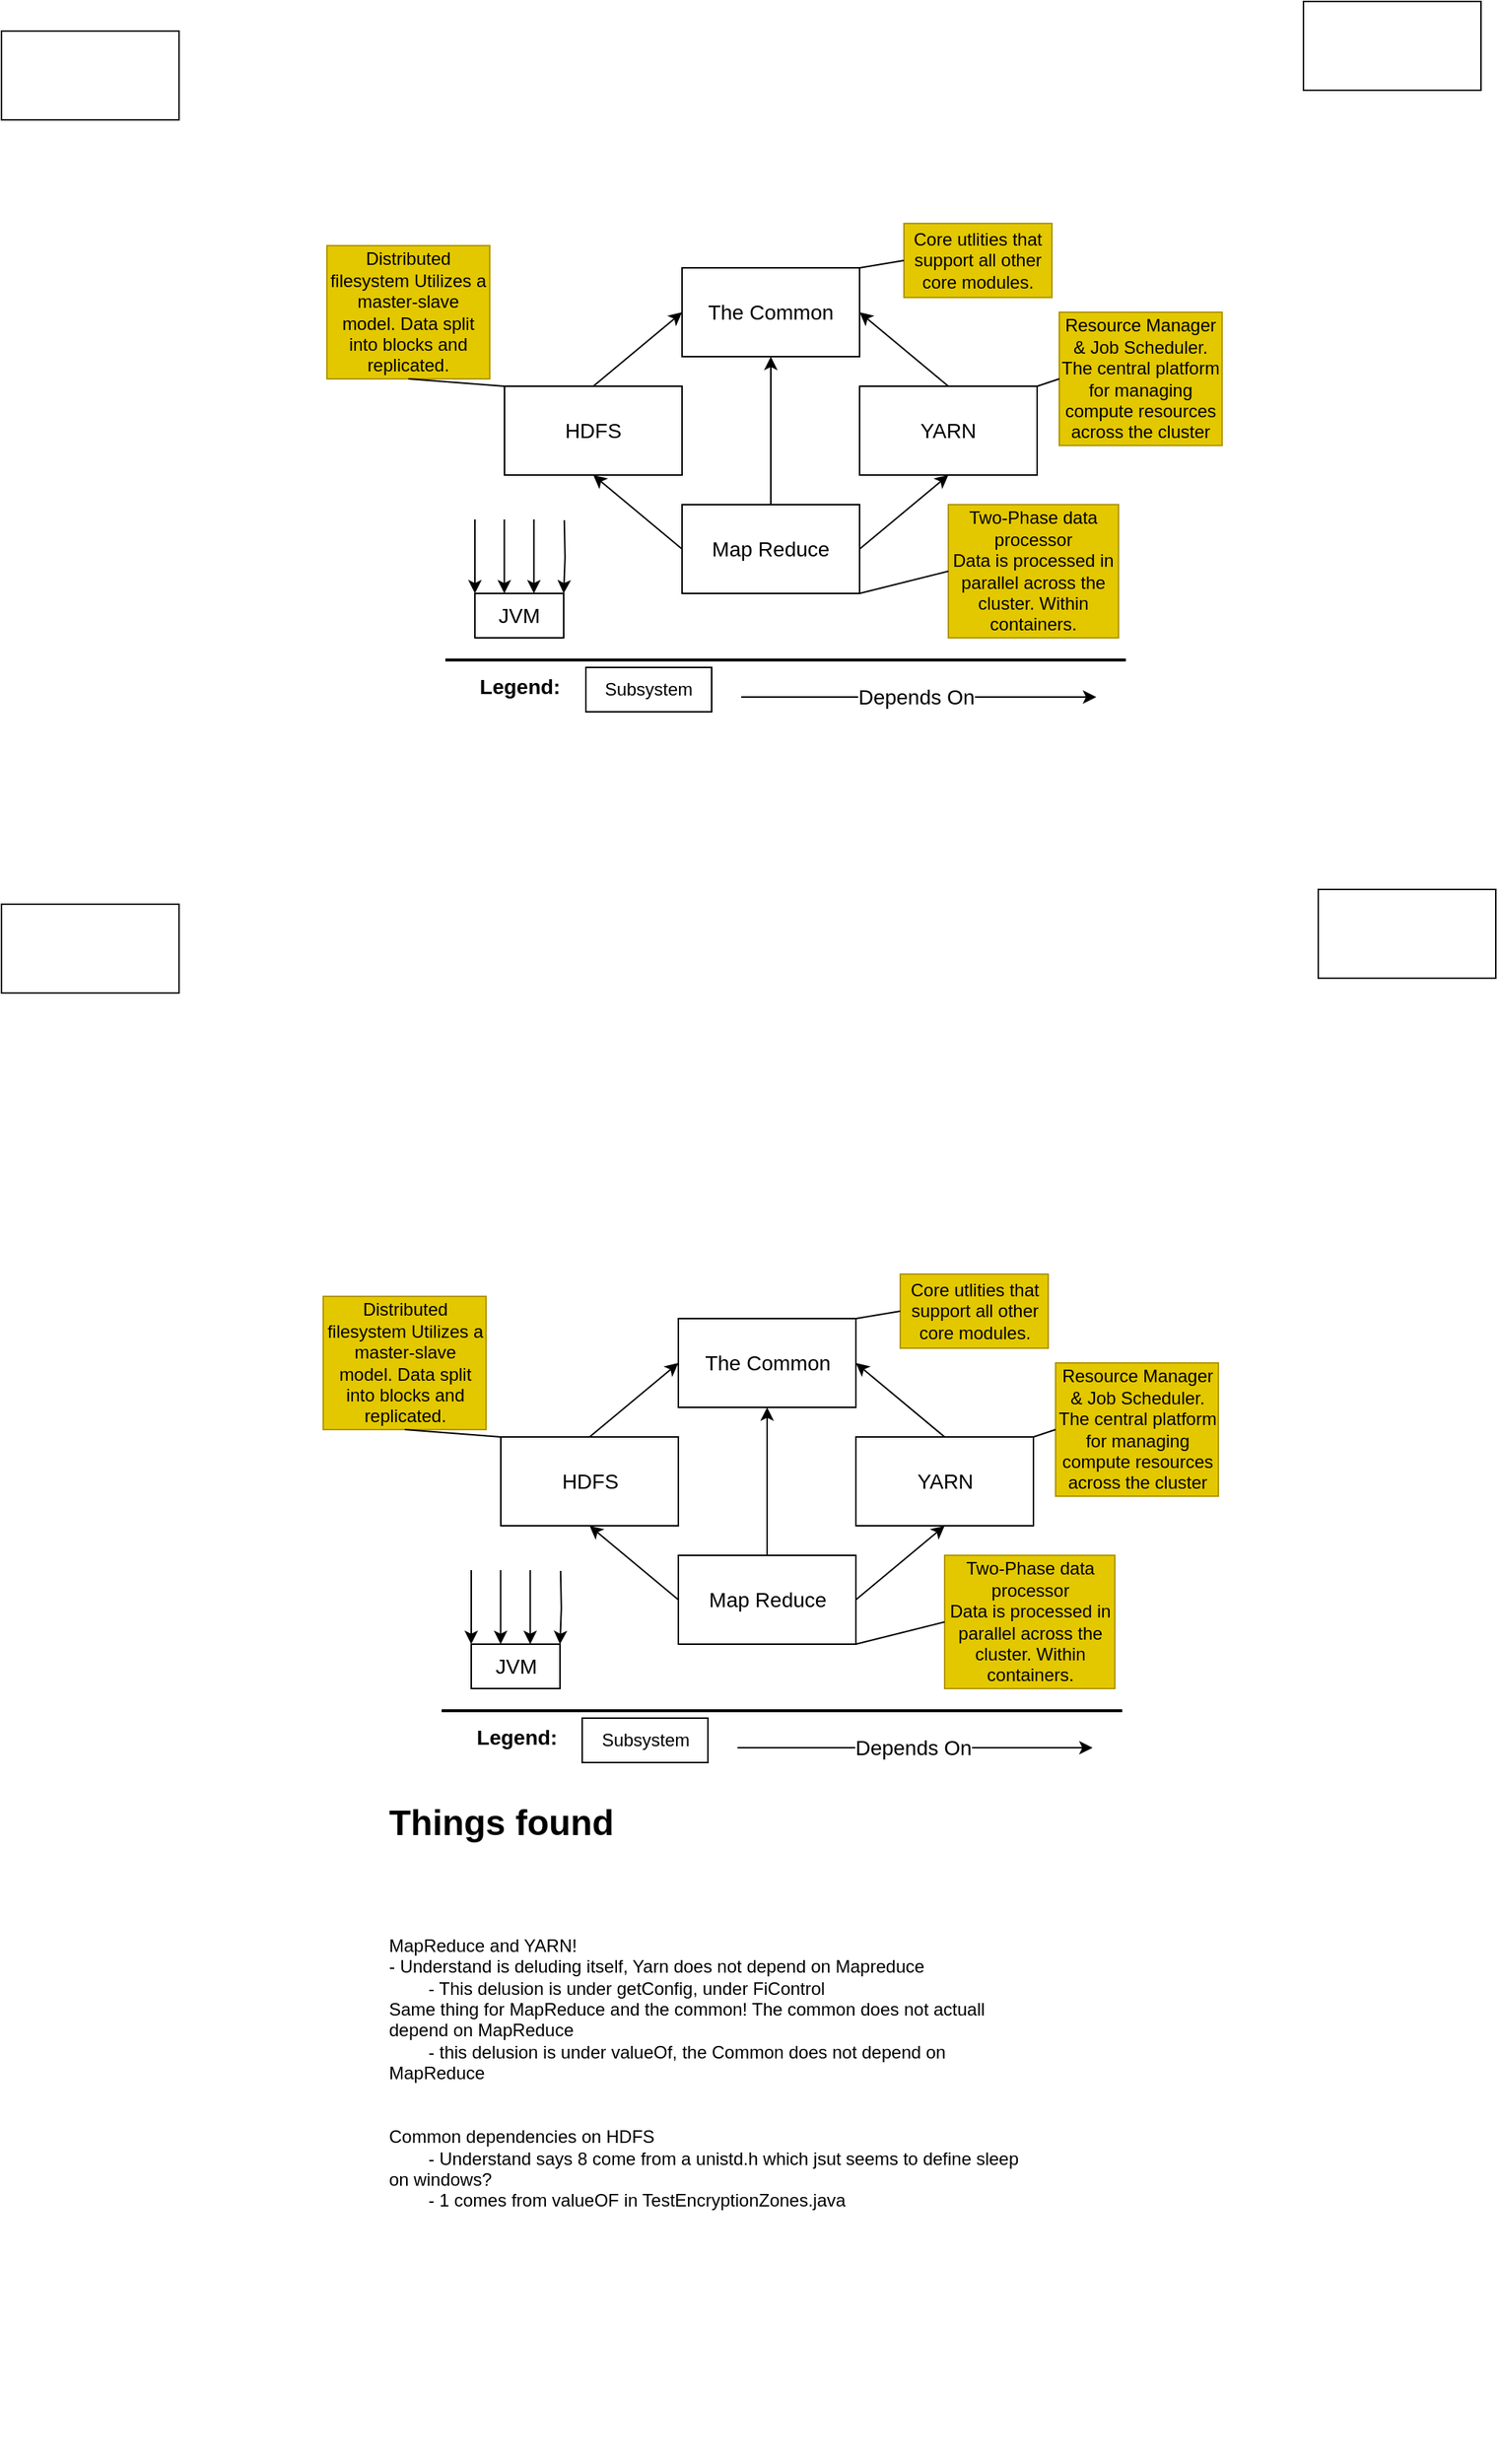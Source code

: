 <mxfile version="28.2.8">
  <diagram name="Page-1" id="MzGk4BcChYRworbhnkPF">
    <mxGraphModel dx="1833" dy="529" grid="1" gridSize="10" guides="1" tooltips="1" connect="1" arrows="1" fold="1" page="1" pageScale="1" pageWidth="850" pageHeight="1100" math="0" shadow="0">
      <root>
        <mxCell id="0" />
        <mxCell id="1" parent="0" />
        <mxCell id="ZaElphzleGRasvH2uKY7-1" value="&lt;font style=&quot;font-size: 14px;&quot;&gt;The Common&lt;/font&gt;" style="rounded=0;whiteSpace=wrap;html=1;" parent="1" vertex="1">
          <mxGeometry x="380" y="220" width="120" height="60" as="geometry" />
        </mxCell>
        <mxCell id="ZaElphzleGRasvH2uKY7-2" value="&lt;font style=&quot;font-size: 14px;&quot;&gt;HDFS&lt;/font&gt;" style="rounded=0;whiteSpace=wrap;html=1;" parent="1" vertex="1">
          <mxGeometry x="260" y="300" width="120" height="60" as="geometry" />
        </mxCell>
        <mxCell id="ZaElphzleGRasvH2uKY7-3" value="&lt;font style=&quot;font-size: 14px;&quot;&gt;YARN&lt;/font&gt;" style="rounded=0;whiteSpace=wrap;html=1;" parent="1" vertex="1">
          <mxGeometry x="500" y="300" width="120" height="60" as="geometry" />
        </mxCell>
        <mxCell id="ZaElphzleGRasvH2uKY7-7" value="&lt;font style=&quot;font-size: 14px;&quot;&gt;Map Reduce&lt;/font&gt;" style="rounded=0;whiteSpace=wrap;html=1;" parent="1" vertex="1">
          <mxGeometry x="380" y="380" width="120" height="60" as="geometry" />
        </mxCell>
        <mxCell id="ZaElphzleGRasvH2uKY7-13" value="" style="endArrow=classic;html=1;rounded=0;entryX=0.5;entryY=1;entryDx=0;entryDy=0;" parent="1" source="ZaElphzleGRasvH2uKY7-7" target="ZaElphzleGRasvH2uKY7-1" edge="1">
          <mxGeometry width="50" height="50" relative="1" as="geometry">
            <mxPoint x="410" y="420" as="sourcePoint" />
            <mxPoint x="460" y="370" as="targetPoint" />
          </mxGeometry>
        </mxCell>
        <mxCell id="ZaElphzleGRasvH2uKY7-14" value="" style="line;strokeWidth=2;html=1;" parent="1" vertex="1">
          <mxGeometry x="220" y="480" width="460" height="10" as="geometry" />
        </mxCell>
        <mxCell id="ZaElphzleGRasvH2uKY7-15" value="&lt;font style=&quot;font-size: 14px;&quot;&gt;Legend:&lt;/font&gt;" style="text;strokeColor=none;fillColor=none;html=1;fontSize=24;fontStyle=1;verticalAlign=middle;align=center;" parent="1" vertex="1">
          <mxGeometry x="220" y="480" width="100" height="40" as="geometry" />
        </mxCell>
        <mxCell id="ZaElphzleGRasvH2uKY7-16" value="Subsystem" style="rounded=0;whiteSpace=wrap;html=1;" parent="1" vertex="1">
          <mxGeometry x="315" y="490" width="85" height="30" as="geometry" />
        </mxCell>
        <mxCell id="ZaElphzleGRasvH2uKY7-17" value="" style="endArrow=classic;html=1;rounded=0;" parent="1" edge="1">
          <mxGeometry width="50" height="50" relative="1" as="geometry">
            <mxPoint x="420" y="510" as="sourcePoint" />
            <mxPoint x="660" y="510" as="targetPoint" />
          </mxGeometry>
        </mxCell>
        <mxCell id="ZaElphzleGRasvH2uKY7-18" value="&lt;font style=&quot;font-size: 14px;&quot;&gt;Depends On&lt;/font&gt;" style="edgeLabel;html=1;align=center;verticalAlign=middle;resizable=0;points=[];" parent="ZaElphzleGRasvH2uKY7-17" vertex="1" connectable="0">
          <mxGeometry x="-0.015" relative="1" as="geometry">
            <mxPoint as="offset" />
          </mxGeometry>
        </mxCell>
        <mxCell id="vDSU7Jg6GCvEzzB5-tKR-2" value="Core utlities that support all other core modules." style="rounded=0;whiteSpace=wrap;html=1;fillColor=#e3c800;fontColor=#000000;strokeColor=#B09500;" parent="1" vertex="1">
          <mxGeometry x="530" y="190" width="100" height="50" as="geometry" />
        </mxCell>
        <mxCell id="vDSU7Jg6GCvEzzB5-tKR-3" value="" style="endArrow=none;html=1;rounded=0;entryX=0;entryY=0.5;entryDx=0;entryDy=0;" parent="1" target="vDSU7Jg6GCvEzzB5-tKR-2" edge="1">
          <mxGeometry width="50" height="50" relative="1" as="geometry">
            <mxPoint x="500" y="220" as="sourcePoint" />
            <mxPoint x="540" y="190" as="targetPoint" />
          </mxGeometry>
        </mxCell>
        <mxCell id="vDSU7Jg6GCvEzzB5-tKR-4" value="Resource Manager &amp;amp; Job Scheduler.&lt;div&gt;&lt;font&gt;The central platform for managing compute resources across the cluster&lt;/font&gt;&lt;/div&gt;" style="rounded=0;whiteSpace=wrap;html=1;fillColor=#e3c800;fontColor=#000000;strokeColor=#B09500;" parent="1" vertex="1">
          <mxGeometry x="635" y="250" width="110" height="90" as="geometry" />
        </mxCell>
        <mxCell id="vDSU7Jg6GCvEzzB5-tKR-5" value="" style="endArrow=none;html=1;rounded=0;exitX=1;exitY=0;exitDx=0;exitDy=0;entryX=0;entryY=0.5;entryDx=0;entryDy=0;" parent="1" source="ZaElphzleGRasvH2uKY7-3" target="vDSU7Jg6GCvEzzB5-tKR-4" edge="1">
          <mxGeometry width="50" height="50" relative="1" as="geometry">
            <mxPoint x="630" y="340" as="sourcePoint" />
            <mxPoint x="670" y="310" as="targetPoint" />
          </mxGeometry>
        </mxCell>
        <mxCell id="vDSU7Jg6GCvEzzB5-tKR-6" value="Distributed filesystem &lt;font&gt;&lt;font style=&quot;&quot;&gt;U&lt;/font&gt;&lt;font style=&quot;&quot;&gt;tilizes a master-slave model. Data split into blocks and replicated.&lt;/font&gt;&lt;/font&gt;" style="rounded=0;whiteSpace=wrap;html=1;fillColor=#e3c800;fontColor=#000000;strokeColor=#B09500;" parent="1" vertex="1">
          <mxGeometry x="140" y="205" width="110" height="90" as="geometry" />
        </mxCell>
        <mxCell id="vDSU7Jg6GCvEzzB5-tKR-7" value="" style="endArrow=none;html=1;rounded=0;entryX=0.5;entryY=1;entryDx=0;entryDy=0;exitX=0;exitY=0;exitDx=0;exitDy=0;" parent="1" source="ZaElphzleGRasvH2uKY7-2" target="vDSU7Jg6GCvEzzB5-tKR-6" edge="1">
          <mxGeometry width="50" height="50" relative="1" as="geometry">
            <mxPoint x="170" y="400" as="sourcePoint" />
            <mxPoint x="220" y="350" as="targetPoint" />
            <Array as="points" />
          </mxGeometry>
        </mxCell>
        <mxCell id="vDSU7Jg6GCvEzzB5-tKR-8" value="Two-Phase data processor&lt;div&gt;&lt;font&gt;Data is processed in parallel across the cluster. Within containers.&lt;/font&gt;&lt;/div&gt;" style="rounded=0;whiteSpace=wrap;html=1;fillColor=#e3c800;fontColor=#000000;strokeColor=#B09500;" parent="1" vertex="1">
          <mxGeometry x="560" y="380" width="115" height="90" as="geometry" />
        </mxCell>
        <mxCell id="vDSU7Jg6GCvEzzB5-tKR-9" value="" style="endArrow=none;html=1;rounded=0;entryX=1;entryY=1;entryDx=0;entryDy=0;exitX=0;exitY=0.5;exitDx=0;exitDy=0;" parent="1" source="vDSU7Jg6GCvEzzB5-tKR-8" target="ZaElphzleGRasvH2uKY7-7" edge="1">
          <mxGeometry width="50" height="50" relative="1" as="geometry">
            <mxPoint x="590" y="520" as="sourcePoint" />
            <mxPoint x="570" y="500" as="targetPoint" />
            <Array as="points" />
          </mxGeometry>
        </mxCell>
        <mxCell id="I_VBimmwqtJVKOZfFagT-1" value="" style="endArrow=classic;html=1;rounded=0;entryX=0.5;entryY=1;entryDx=0;entryDy=0;exitX=0;exitY=0.5;exitDx=0;exitDy=0;" parent="1" source="ZaElphzleGRasvH2uKY7-7" target="ZaElphzleGRasvH2uKY7-2" edge="1">
          <mxGeometry width="50" height="50" relative="1" as="geometry">
            <mxPoint x="280" y="480" as="sourcePoint" />
            <mxPoint x="330" y="430" as="targetPoint" />
          </mxGeometry>
        </mxCell>
        <mxCell id="I_VBimmwqtJVKOZfFagT-2" value="" style="endArrow=classic;html=1;rounded=0;entryX=0.5;entryY=1;entryDx=0;entryDy=0;exitX=1;exitY=0.5;exitDx=0;exitDy=0;" parent="1" source="ZaElphzleGRasvH2uKY7-7" target="ZaElphzleGRasvH2uKY7-3" edge="1">
          <mxGeometry width="50" height="50" relative="1" as="geometry">
            <mxPoint x="620" y="520" as="sourcePoint" />
            <mxPoint x="520" y="440" as="targetPoint" />
          </mxGeometry>
        </mxCell>
        <mxCell id="I_VBimmwqtJVKOZfFagT-3" value="" style="endArrow=classic;html=1;rounded=0;entryX=0;entryY=0.5;entryDx=0;entryDy=0;exitX=0.5;exitY=0;exitDx=0;exitDy=0;" parent="1" source="ZaElphzleGRasvH2uKY7-2" target="ZaElphzleGRasvH2uKY7-1" edge="1">
          <mxGeometry width="50" height="50" relative="1" as="geometry">
            <mxPoint x="410" y="360" as="sourcePoint" />
            <mxPoint x="310" y="280" as="targetPoint" />
          </mxGeometry>
        </mxCell>
        <mxCell id="I_VBimmwqtJVKOZfFagT-4" value="" style="endArrow=classic;html=1;rounded=0;entryX=1;entryY=0.5;entryDx=0;entryDy=0;exitX=0.5;exitY=0;exitDx=0;exitDy=0;" parent="1" source="ZaElphzleGRasvH2uKY7-3" target="ZaElphzleGRasvH2uKY7-1" edge="1">
          <mxGeometry width="50" height="50" relative="1" as="geometry">
            <mxPoint x="640" y="350" as="sourcePoint" />
            <mxPoint x="540" y="270" as="targetPoint" />
          </mxGeometry>
        </mxCell>
        <mxCell id="I_VBimmwqtJVKOZfFagT-6" style="edgeStyle=orthogonalEdgeStyle;rounded=0;orthogonalLoop=1;jettySize=auto;html=1;exitX=0.5;exitY=0;exitDx=0;exitDy=0;" parent="1" edge="1">
          <mxGeometry relative="1" as="geometry">
            <mxPoint x="279.86" y="440" as="targetPoint" />
            <mxPoint x="279.86" y="390" as="sourcePoint" />
          </mxGeometry>
        </mxCell>
        <mxCell id="I_VBimmwqtJVKOZfFagT-7" value="&lt;font style=&quot;font-size: 14px;&quot;&gt;JVM&lt;/font&gt;" style="rounded=0;whiteSpace=wrap;html=1;" parent="1" vertex="1">
          <mxGeometry x="240" y="440" width="60" height="30" as="geometry" />
        </mxCell>
        <mxCell id="I_VBimmwqtJVKOZfFagT-8" style="edgeStyle=orthogonalEdgeStyle;rounded=0;orthogonalLoop=1;jettySize=auto;html=1;exitX=0.58;exitY=-0.008;exitDx=0;exitDy=0;exitPerimeter=0;" parent="1" edge="1">
          <mxGeometry relative="1" as="geometry">
            <mxPoint x="300.0" y="440.0" as="targetPoint" />
            <mxPoint x="300.4" y="390.48" as="sourcePoint" />
          </mxGeometry>
        </mxCell>
        <mxCell id="I_VBimmwqtJVKOZfFagT-9" style="edgeStyle=orthogonalEdgeStyle;rounded=0;orthogonalLoop=1;jettySize=auto;html=1;exitX=0.75;exitY=0;exitDx=0;exitDy=0;" parent="1" edge="1">
          <mxGeometry relative="1" as="geometry">
            <mxPoint x="240" y="440" as="targetPoint" />
            <mxPoint x="240" y="390" as="sourcePoint" />
          </mxGeometry>
        </mxCell>
        <mxCell id="I_VBimmwqtJVKOZfFagT-10" style="edgeStyle=orthogonalEdgeStyle;rounded=0;orthogonalLoop=1;jettySize=auto;html=1;exitX=0.75;exitY=0;exitDx=0;exitDy=0;" parent="1" edge="1">
          <mxGeometry relative="1" as="geometry">
            <mxPoint x="259.86" y="440" as="targetPoint" />
            <mxPoint x="259.86" y="390" as="sourcePoint" />
          </mxGeometry>
        </mxCell>
        <mxCell id="AhfG7yE6Urii9o7t-FWB-1" value="" style="rounded=0;whiteSpace=wrap;html=1;" parent="1" vertex="1">
          <mxGeometry x="-80" y="60" width="120" height="60" as="geometry" />
        </mxCell>
        <mxCell id="AhfG7yE6Urii9o7t-FWB-2" value="" style="rounded=0;whiteSpace=wrap;html=1;" parent="1" vertex="1">
          <mxGeometry x="810" y="640" width="120" height="60" as="geometry" />
        </mxCell>
        <mxCell id="AhfG7yE6Urii9o7t-FWB-3" value="" style="rounded=0;whiteSpace=wrap;html=1;" parent="1" vertex="1">
          <mxGeometry x="-80" y="650" width="120" height="60" as="geometry" />
        </mxCell>
        <mxCell id="AhfG7yE6Urii9o7t-FWB-4" value="" style="rounded=0;whiteSpace=wrap;html=1;" parent="1" vertex="1">
          <mxGeometry x="800" y="40" width="120" height="60" as="geometry" />
        </mxCell>
        <mxCell id="zDYgsklpXwiU50oVNI-N-1" value="&lt;font style=&quot;font-size: 14px;&quot;&gt;The Common&lt;/font&gt;" style="rounded=0;whiteSpace=wrap;html=1;" vertex="1" parent="1">
          <mxGeometry x="377.5" y="930" width="120" height="60" as="geometry" />
        </mxCell>
        <mxCell id="zDYgsklpXwiU50oVNI-N-2" value="&lt;font style=&quot;font-size: 14px;&quot;&gt;HDFS&lt;/font&gt;" style="rounded=0;whiteSpace=wrap;html=1;" vertex="1" parent="1">
          <mxGeometry x="257.5" y="1010" width="120" height="60" as="geometry" />
        </mxCell>
        <mxCell id="zDYgsklpXwiU50oVNI-N-3" value="&lt;font style=&quot;font-size: 14px;&quot;&gt;YARN&lt;/font&gt;" style="rounded=0;whiteSpace=wrap;html=1;" vertex="1" parent="1">
          <mxGeometry x="497.5" y="1010" width="120" height="60" as="geometry" />
        </mxCell>
        <mxCell id="zDYgsklpXwiU50oVNI-N-4" value="&lt;font style=&quot;font-size: 14px;&quot;&gt;Map Reduce&lt;/font&gt;" style="rounded=0;whiteSpace=wrap;html=1;" vertex="1" parent="1">
          <mxGeometry x="377.5" y="1090" width="120" height="60" as="geometry" />
        </mxCell>
        <mxCell id="zDYgsklpXwiU50oVNI-N-5" value="" style="endArrow=classic;html=1;rounded=0;entryX=0.5;entryY=1;entryDx=0;entryDy=0;" edge="1" parent="1" source="zDYgsklpXwiU50oVNI-N-4" target="zDYgsklpXwiU50oVNI-N-1">
          <mxGeometry width="50" height="50" relative="1" as="geometry">
            <mxPoint x="407.5" y="1130" as="sourcePoint" />
            <mxPoint x="457.5" y="1080" as="targetPoint" />
          </mxGeometry>
        </mxCell>
        <mxCell id="zDYgsklpXwiU50oVNI-N-6" value="" style="line;strokeWidth=2;html=1;" vertex="1" parent="1">
          <mxGeometry x="217.5" y="1190" width="460" height="10" as="geometry" />
        </mxCell>
        <mxCell id="zDYgsklpXwiU50oVNI-N-7" value="&lt;font style=&quot;font-size: 14px;&quot;&gt;Legend:&lt;/font&gt;" style="text;strokeColor=none;fillColor=none;html=1;fontSize=24;fontStyle=1;verticalAlign=middle;align=center;" vertex="1" parent="1">
          <mxGeometry x="217.5" y="1190" width="100" height="40" as="geometry" />
        </mxCell>
        <mxCell id="zDYgsklpXwiU50oVNI-N-8" value="Subsystem" style="rounded=0;whiteSpace=wrap;html=1;" vertex="1" parent="1">
          <mxGeometry x="312.5" y="1200" width="85" height="30" as="geometry" />
        </mxCell>
        <mxCell id="zDYgsklpXwiU50oVNI-N-9" value="" style="endArrow=classic;html=1;rounded=0;" edge="1" parent="1">
          <mxGeometry width="50" height="50" relative="1" as="geometry">
            <mxPoint x="417.5" y="1220" as="sourcePoint" />
            <mxPoint x="657.5" y="1220" as="targetPoint" />
          </mxGeometry>
        </mxCell>
        <mxCell id="zDYgsklpXwiU50oVNI-N-10" value="&lt;font style=&quot;font-size: 14px;&quot;&gt;Depends On&lt;/font&gt;" style="edgeLabel;html=1;align=center;verticalAlign=middle;resizable=0;points=[];" vertex="1" connectable="0" parent="zDYgsklpXwiU50oVNI-N-9">
          <mxGeometry x="-0.015" relative="1" as="geometry">
            <mxPoint as="offset" />
          </mxGeometry>
        </mxCell>
        <mxCell id="zDYgsklpXwiU50oVNI-N-11" value="Core utlities that support all other core modules." style="rounded=0;whiteSpace=wrap;html=1;fillColor=#e3c800;fontColor=#000000;strokeColor=#B09500;" vertex="1" parent="1">
          <mxGeometry x="527.5" y="900" width="100" height="50" as="geometry" />
        </mxCell>
        <mxCell id="zDYgsklpXwiU50oVNI-N-12" value="" style="endArrow=none;html=1;rounded=0;entryX=0;entryY=0.5;entryDx=0;entryDy=0;" edge="1" parent="1" target="zDYgsklpXwiU50oVNI-N-11">
          <mxGeometry width="50" height="50" relative="1" as="geometry">
            <mxPoint x="497.5" y="930" as="sourcePoint" />
            <mxPoint x="537.5" y="900" as="targetPoint" />
          </mxGeometry>
        </mxCell>
        <mxCell id="zDYgsklpXwiU50oVNI-N-13" value="Resource Manager &amp;amp; Job Scheduler.&lt;div&gt;&lt;font&gt;The central platform for managing compute resources across the cluster&lt;/font&gt;&lt;/div&gt;" style="rounded=0;whiteSpace=wrap;html=1;fillColor=#e3c800;fontColor=#000000;strokeColor=#B09500;" vertex="1" parent="1">
          <mxGeometry x="632.5" y="960" width="110" height="90" as="geometry" />
        </mxCell>
        <mxCell id="zDYgsklpXwiU50oVNI-N-14" value="" style="endArrow=none;html=1;rounded=0;exitX=1;exitY=0;exitDx=0;exitDy=0;entryX=0;entryY=0.5;entryDx=0;entryDy=0;" edge="1" parent="1" source="zDYgsklpXwiU50oVNI-N-3" target="zDYgsklpXwiU50oVNI-N-13">
          <mxGeometry width="50" height="50" relative="1" as="geometry">
            <mxPoint x="627.5" y="1050" as="sourcePoint" />
            <mxPoint x="667.5" y="1020" as="targetPoint" />
          </mxGeometry>
        </mxCell>
        <mxCell id="zDYgsklpXwiU50oVNI-N-15" value="Distributed filesystem &lt;font&gt;&lt;font style=&quot;&quot;&gt;U&lt;/font&gt;&lt;font style=&quot;&quot;&gt;tilizes a master-slave model. Data split into blocks and replicated.&lt;/font&gt;&lt;/font&gt;" style="rounded=0;whiteSpace=wrap;html=1;fillColor=#e3c800;fontColor=#000000;strokeColor=#B09500;" vertex="1" parent="1">
          <mxGeometry x="137.5" y="915" width="110" height="90" as="geometry" />
        </mxCell>
        <mxCell id="zDYgsklpXwiU50oVNI-N-16" value="" style="endArrow=none;html=1;rounded=0;entryX=0.5;entryY=1;entryDx=0;entryDy=0;exitX=0;exitY=0;exitDx=0;exitDy=0;" edge="1" parent="1" source="zDYgsklpXwiU50oVNI-N-2" target="zDYgsklpXwiU50oVNI-N-15">
          <mxGeometry width="50" height="50" relative="1" as="geometry">
            <mxPoint x="167.5" y="1110" as="sourcePoint" />
            <mxPoint x="217.5" y="1060" as="targetPoint" />
            <Array as="points" />
          </mxGeometry>
        </mxCell>
        <mxCell id="zDYgsklpXwiU50oVNI-N-17" value="Two-Phase data processor&lt;div&gt;&lt;font&gt;Data is processed in parallel across the cluster. Within containers.&lt;/font&gt;&lt;/div&gt;" style="rounded=0;whiteSpace=wrap;html=1;fillColor=#e3c800;fontColor=#000000;strokeColor=#B09500;" vertex="1" parent="1">
          <mxGeometry x="557.5" y="1090" width="115" height="90" as="geometry" />
        </mxCell>
        <mxCell id="zDYgsklpXwiU50oVNI-N-18" value="" style="endArrow=none;html=1;rounded=0;entryX=1;entryY=1;entryDx=0;entryDy=0;exitX=0;exitY=0.5;exitDx=0;exitDy=0;" edge="1" parent="1" source="zDYgsklpXwiU50oVNI-N-17" target="zDYgsklpXwiU50oVNI-N-4">
          <mxGeometry width="50" height="50" relative="1" as="geometry">
            <mxPoint x="587.5" y="1230" as="sourcePoint" />
            <mxPoint x="567.5" y="1210" as="targetPoint" />
            <Array as="points" />
          </mxGeometry>
        </mxCell>
        <mxCell id="zDYgsklpXwiU50oVNI-N-19" value="" style="endArrow=classic;html=1;rounded=0;entryX=0.5;entryY=1;entryDx=0;entryDy=0;exitX=0;exitY=0.5;exitDx=0;exitDy=0;" edge="1" parent="1" source="zDYgsklpXwiU50oVNI-N-4" target="zDYgsklpXwiU50oVNI-N-2">
          <mxGeometry width="50" height="50" relative="1" as="geometry">
            <mxPoint x="277.5" y="1190" as="sourcePoint" />
            <mxPoint x="327.5" y="1140" as="targetPoint" />
          </mxGeometry>
        </mxCell>
        <mxCell id="zDYgsklpXwiU50oVNI-N-20" value="" style="endArrow=classic;html=1;rounded=0;entryX=0.5;entryY=1;entryDx=0;entryDy=0;exitX=1;exitY=0.5;exitDx=0;exitDy=0;" edge="1" parent="1" source="zDYgsklpXwiU50oVNI-N-4" target="zDYgsklpXwiU50oVNI-N-3">
          <mxGeometry width="50" height="50" relative="1" as="geometry">
            <mxPoint x="617.5" y="1230" as="sourcePoint" />
            <mxPoint x="517.5" y="1150" as="targetPoint" />
          </mxGeometry>
        </mxCell>
        <mxCell id="zDYgsklpXwiU50oVNI-N-21" value="" style="endArrow=classic;html=1;rounded=0;entryX=0;entryY=0.5;entryDx=0;entryDy=0;exitX=0.5;exitY=0;exitDx=0;exitDy=0;" edge="1" parent="1" source="zDYgsklpXwiU50oVNI-N-2" target="zDYgsklpXwiU50oVNI-N-1">
          <mxGeometry width="50" height="50" relative="1" as="geometry">
            <mxPoint x="407.5" y="1070" as="sourcePoint" />
            <mxPoint x="307.5" y="990" as="targetPoint" />
          </mxGeometry>
        </mxCell>
        <mxCell id="zDYgsklpXwiU50oVNI-N-22" value="" style="endArrow=classic;html=1;rounded=0;entryX=1;entryY=0.5;entryDx=0;entryDy=0;exitX=0.5;exitY=0;exitDx=0;exitDy=0;" edge="1" parent="1" source="zDYgsklpXwiU50oVNI-N-3" target="zDYgsklpXwiU50oVNI-N-1">
          <mxGeometry width="50" height="50" relative="1" as="geometry">
            <mxPoint x="637.5" y="1060" as="sourcePoint" />
            <mxPoint x="537.5" y="980" as="targetPoint" />
          </mxGeometry>
        </mxCell>
        <mxCell id="zDYgsklpXwiU50oVNI-N-23" style="edgeStyle=orthogonalEdgeStyle;rounded=0;orthogonalLoop=1;jettySize=auto;html=1;exitX=0.5;exitY=0;exitDx=0;exitDy=0;" edge="1" parent="1">
          <mxGeometry relative="1" as="geometry">
            <mxPoint x="277.36" y="1150" as="targetPoint" />
            <mxPoint x="277.36" y="1100" as="sourcePoint" />
          </mxGeometry>
        </mxCell>
        <mxCell id="zDYgsklpXwiU50oVNI-N-24" value="&lt;font style=&quot;font-size: 14px;&quot;&gt;JVM&lt;/font&gt;" style="rounded=0;whiteSpace=wrap;html=1;" vertex="1" parent="1">
          <mxGeometry x="237.5" y="1150" width="60" height="30" as="geometry" />
        </mxCell>
        <mxCell id="zDYgsklpXwiU50oVNI-N-25" style="edgeStyle=orthogonalEdgeStyle;rounded=0;orthogonalLoop=1;jettySize=auto;html=1;exitX=0.58;exitY=-0.008;exitDx=0;exitDy=0;exitPerimeter=0;" edge="1" parent="1">
          <mxGeometry relative="1" as="geometry">
            <mxPoint x="297.5" y="1150" as="targetPoint" />
            <mxPoint x="297.9" y="1100.48" as="sourcePoint" />
          </mxGeometry>
        </mxCell>
        <mxCell id="zDYgsklpXwiU50oVNI-N-26" style="edgeStyle=orthogonalEdgeStyle;rounded=0;orthogonalLoop=1;jettySize=auto;html=1;exitX=0.75;exitY=0;exitDx=0;exitDy=0;" edge="1" parent="1">
          <mxGeometry relative="1" as="geometry">
            <mxPoint x="237.5" y="1150" as="targetPoint" />
            <mxPoint x="237.5" y="1100" as="sourcePoint" />
          </mxGeometry>
        </mxCell>
        <mxCell id="zDYgsklpXwiU50oVNI-N-27" style="edgeStyle=orthogonalEdgeStyle;rounded=0;orthogonalLoop=1;jettySize=auto;html=1;exitX=0.75;exitY=0;exitDx=0;exitDy=0;" edge="1" parent="1">
          <mxGeometry relative="1" as="geometry">
            <mxPoint x="257.36" y="1150" as="targetPoint" />
            <mxPoint x="257.36" y="1100" as="sourcePoint" />
          </mxGeometry>
        </mxCell>
        <mxCell id="zDYgsklpXwiU50oVNI-N-28" value="&lt;h1 style=&quot;margin-top: 0px;&quot;&gt;&lt;span style=&quot;background-color: transparent; color: light-dark(rgb(0, 0, 0), rgb(255, 255, 255));&quot;&gt;Things found&lt;/span&gt;&lt;/h1&gt;&lt;h1 style=&quot;margin-top: 0px;&quot;&gt;&lt;br&gt;&lt;/h1&gt;&lt;div&gt;MapReduce and YARN!&lt;/div&gt;&lt;div&gt;- Understand is deluding itself, Yarn does not depend on Mapreduce&lt;/div&gt;&lt;div&gt;&lt;span style=&quot;white-space: pre;&quot;&gt;&#x9;&lt;/span&gt;- This delusion is under getConfig, under FiControl&amp;nbsp;&lt;br&gt;&lt;/div&gt;&lt;div&gt;Same thing for MapReduce and the common! The common does not actuall depend on MapReduce&lt;/div&gt;&lt;div&gt;&lt;span style=&quot;white-space: pre;&quot;&gt;&#x9;&lt;/span&gt;- this delusion is under valueOf, the Common does not depend on MapReduce&lt;br&gt;&lt;/div&gt;&lt;div&gt;&lt;br&gt;&lt;/div&gt;&lt;div&gt;&lt;br&gt;&lt;/div&gt;&lt;div&gt;Common dependencies on HDFS&lt;/div&gt;&lt;div&gt;&lt;span style=&quot;white-space: pre;&quot;&gt;&#x9;&lt;/span&gt;- Understand says 8 come from a unistd.h which jsut seems to define sleep on windows?&lt;br&gt;&lt;/div&gt;&lt;div&gt;&lt;span style=&quot;white-space: pre;&quot;&gt;&#x9;&lt;/span&gt;- 1 comes from valueOF in TestEncryptionZones.java&lt;br&gt;&lt;/div&gt;&lt;div&gt;&lt;br&gt;&lt;/div&gt;&lt;div&gt;&lt;br&gt;&lt;/div&gt;&lt;div&gt;&lt;br&gt;&lt;/div&gt;&lt;div&gt;&lt;br&gt;&lt;/div&gt;" style="text;html=1;whiteSpace=wrap;overflow=hidden;rounded=0;" vertex="1" parent="1">
          <mxGeometry x="180" y="1250" width="430" height="450" as="geometry" />
        </mxCell>
      </root>
    </mxGraphModel>
  </diagram>
</mxfile>
